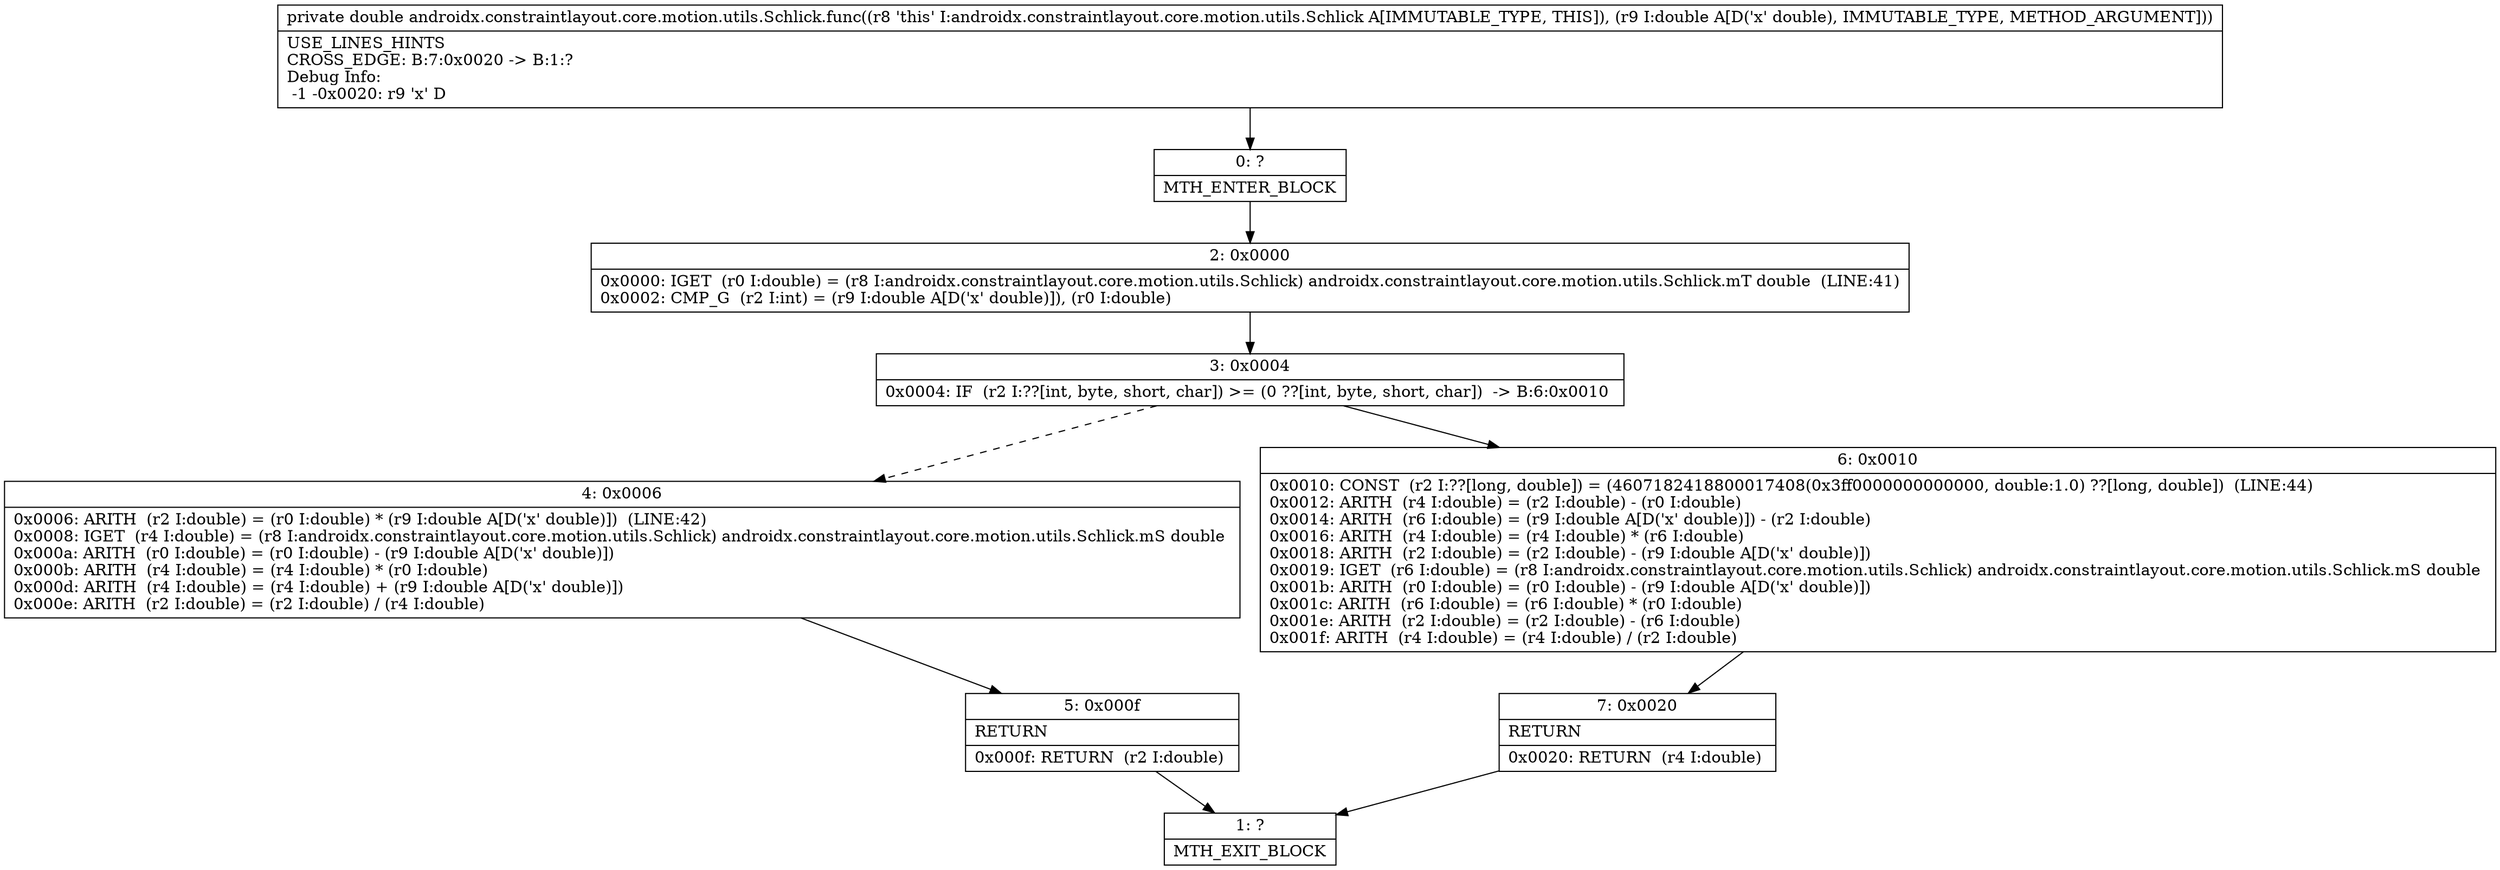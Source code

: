 digraph "CFG forandroidx.constraintlayout.core.motion.utils.Schlick.func(D)D" {
Node_0 [shape=record,label="{0\:\ ?|MTH_ENTER_BLOCK\l}"];
Node_2 [shape=record,label="{2\:\ 0x0000|0x0000: IGET  (r0 I:double) = (r8 I:androidx.constraintlayout.core.motion.utils.Schlick) androidx.constraintlayout.core.motion.utils.Schlick.mT double  (LINE:41)\l0x0002: CMP_G  (r2 I:int) = (r9 I:double A[D('x' double)]), (r0 I:double) \l}"];
Node_3 [shape=record,label="{3\:\ 0x0004|0x0004: IF  (r2 I:??[int, byte, short, char]) \>= (0 ??[int, byte, short, char])  \-\> B:6:0x0010 \l}"];
Node_4 [shape=record,label="{4\:\ 0x0006|0x0006: ARITH  (r2 I:double) = (r0 I:double) * (r9 I:double A[D('x' double)])  (LINE:42)\l0x0008: IGET  (r4 I:double) = (r8 I:androidx.constraintlayout.core.motion.utils.Schlick) androidx.constraintlayout.core.motion.utils.Schlick.mS double \l0x000a: ARITH  (r0 I:double) = (r0 I:double) \- (r9 I:double A[D('x' double)]) \l0x000b: ARITH  (r4 I:double) = (r4 I:double) * (r0 I:double) \l0x000d: ARITH  (r4 I:double) = (r4 I:double) + (r9 I:double A[D('x' double)]) \l0x000e: ARITH  (r2 I:double) = (r2 I:double) \/ (r4 I:double) \l}"];
Node_5 [shape=record,label="{5\:\ 0x000f|RETURN\l|0x000f: RETURN  (r2 I:double) \l}"];
Node_1 [shape=record,label="{1\:\ ?|MTH_EXIT_BLOCK\l}"];
Node_6 [shape=record,label="{6\:\ 0x0010|0x0010: CONST  (r2 I:??[long, double]) = (4607182418800017408(0x3ff0000000000000, double:1.0) ??[long, double])  (LINE:44)\l0x0012: ARITH  (r4 I:double) = (r2 I:double) \- (r0 I:double) \l0x0014: ARITH  (r6 I:double) = (r9 I:double A[D('x' double)]) \- (r2 I:double) \l0x0016: ARITH  (r4 I:double) = (r4 I:double) * (r6 I:double) \l0x0018: ARITH  (r2 I:double) = (r2 I:double) \- (r9 I:double A[D('x' double)]) \l0x0019: IGET  (r6 I:double) = (r8 I:androidx.constraintlayout.core.motion.utils.Schlick) androidx.constraintlayout.core.motion.utils.Schlick.mS double \l0x001b: ARITH  (r0 I:double) = (r0 I:double) \- (r9 I:double A[D('x' double)]) \l0x001c: ARITH  (r6 I:double) = (r6 I:double) * (r0 I:double) \l0x001e: ARITH  (r2 I:double) = (r2 I:double) \- (r6 I:double) \l0x001f: ARITH  (r4 I:double) = (r4 I:double) \/ (r2 I:double) \l}"];
Node_7 [shape=record,label="{7\:\ 0x0020|RETURN\l|0x0020: RETURN  (r4 I:double) \l}"];
MethodNode[shape=record,label="{private double androidx.constraintlayout.core.motion.utils.Schlick.func((r8 'this' I:androidx.constraintlayout.core.motion.utils.Schlick A[IMMUTABLE_TYPE, THIS]), (r9 I:double A[D('x' double), IMMUTABLE_TYPE, METHOD_ARGUMENT]))  | USE_LINES_HINTS\lCROSS_EDGE: B:7:0x0020 \-\> B:1:?\lDebug Info:\l  \-1 \-0x0020: r9 'x' D\l}"];
MethodNode -> Node_0;Node_0 -> Node_2;
Node_2 -> Node_3;
Node_3 -> Node_4[style=dashed];
Node_3 -> Node_6;
Node_4 -> Node_5;
Node_5 -> Node_1;
Node_6 -> Node_7;
Node_7 -> Node_1;
}

